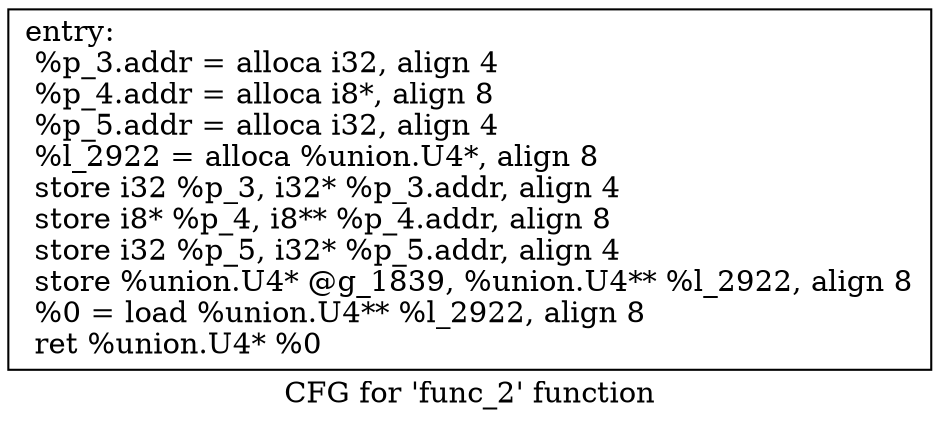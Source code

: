 digraph "CFG for 'func_2' function" {
	label="CFG for 'func_2' function";

	Node0xa35bfd0 [shape=record,label="{entry:\l  %p_3.addr = alloca i32, align 4\l  %p_4.addr = alloca i8*, align 8\l  %p_5.addr = alloca i32, align 4\l  %l_2922 = alloca %union.U4*, align 8\l  store i32 %p_3, i32* %p_3.addr, align 4\l  store i8* %p_4, i8** %p_4.addr, align 8\l  store i32 %p_5, i32* %p_5.addr, align 4\l  store %union.U4* @g_1839, %union.U4** %l_2922, align 8\l  %0 = load %union.U4** %l_2922, align 8\l  ret %union.U4* %0\l}"];
}
